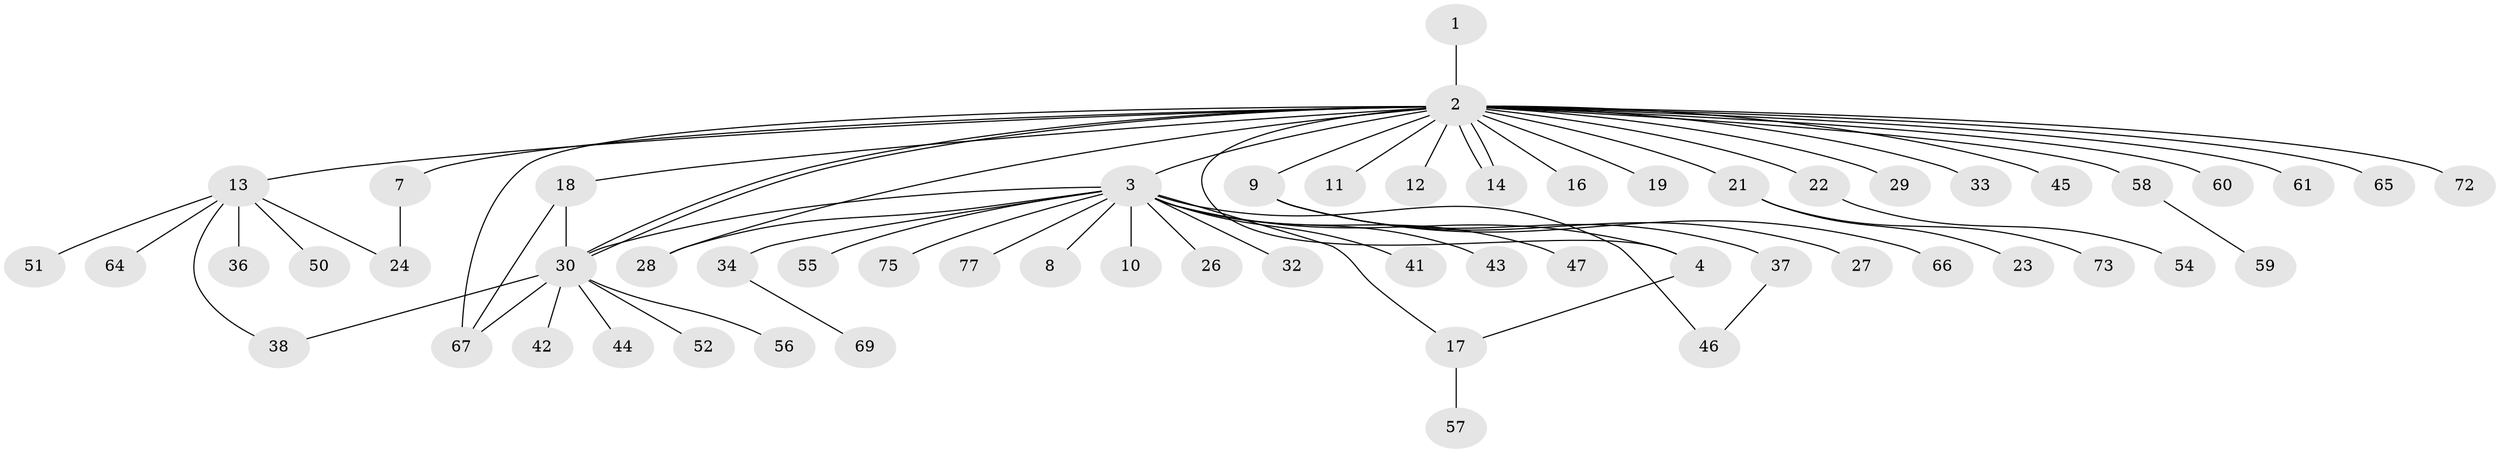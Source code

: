 // original degree distribution, {2: 0.19480519480519481, 21: 0.012987012987012988, 9: 0.012987012987012988, 3: 0.06493506493506493, 13: 0.012987012987012988, 10: 0.012987012987012988, 1: 0.5844155844155844, 5: 0.012987012987012988, 7: 0.012987012987012988, 4: 0.06493506493506493, 11: 0.012987012987012988}
// Generated by graph-tools (version 1.1) at 2025/11/02/27/25 16:11:13]
// undirected, 58 vertices, 69 edges
graph export_dot {
graph [start="1"]
  node [color=gray90,style=filled];
  1 [super="+35"];
  2 [super="+6"];
  3 [super="+5"];
  4;
  7;
  8;
  9 [super="+15"];
  10;
  11;
  12;
  13 [super="+20"];
  14;
  16;
  17 [super="+25"];
  18 [super="+63"];
  19;
  21 [super="+53"];
  22 [super="+31"];
  23;
  24 [super="+48"];
  26;
  27;
  28 [super="+49"];
  29;
  30 [super="+39"];
  32;
  33;
  34 [super="+40"];
  36;
  37;
  38;
  41;
  42 [super="+71"];
  43 [super="+70"];
  44 [super="+62"];
  45;
  46;
  47;
  50;
  51;
  52;
  54;
  55;
  56;
  57;
  58 [super="+76"];
  59;
  60;
  61 [super="+68"];
  64;
  65;
  66;
  67 [super="+74"];
  69;
  72;
  73;
  75;
  77;
  1 -- 2;
  2 -- 3 [weight=2];
  2 -- 4;
  2 -- 7;
  2 -- 9;
  2 -- 11;
  2 -- 12;
  2 -- 14;
  2 -- 14;
  2 -- 18;
  2 -- 28;
  2 -- 30 [weight=2];
  2 -- 30;
  2 -- 45;
  2 -- 58;
  2 -- 60;
  2 -- 61;
  2 -- 65;
  2 -- 67;
  2 -- 72;
  2 -- 33;
  2 -- 13;
  2 -- 16;
  2 -- 19;
  2 -- 21;
  2 -- 22;
  2 -- 29;
  3 -- 8;
  3 -- 32;
  3 -- 34 [weight=2];
  3 -- 41;
  3 -- 30;
  3 -- 4;
  3 -- 10;
  3 -- 43;
  3 -- 75;
  3 -- 77;
  3 -- 46;
  3 -- 47;
  3 -- 55;
  3 -- 26;
  3 -- 28;
  3 -- 17;
  4 -- 17;
  7 -- 24;
  9 -- 27;
  9 -- 37;
  9 -- 66;
  13 -- 36;
  13 -- 50;
  13 -- 51;
  13 -- 64;
  13 -- 24;
  13 -- 38;
  17 -- 57;
  18 -- 67;
  18 -- 30;
  21 -- 23;
  21 -- 73;
  22 -- 54;
  30 -- 56;
  30 -- 67;
  30 -- 38;
  30 -- 42 [weight=2];
  30 -- 44;
  30 -- 52;
  34 -- 69;
  37 -- 46;
  58 -- 59;
}
